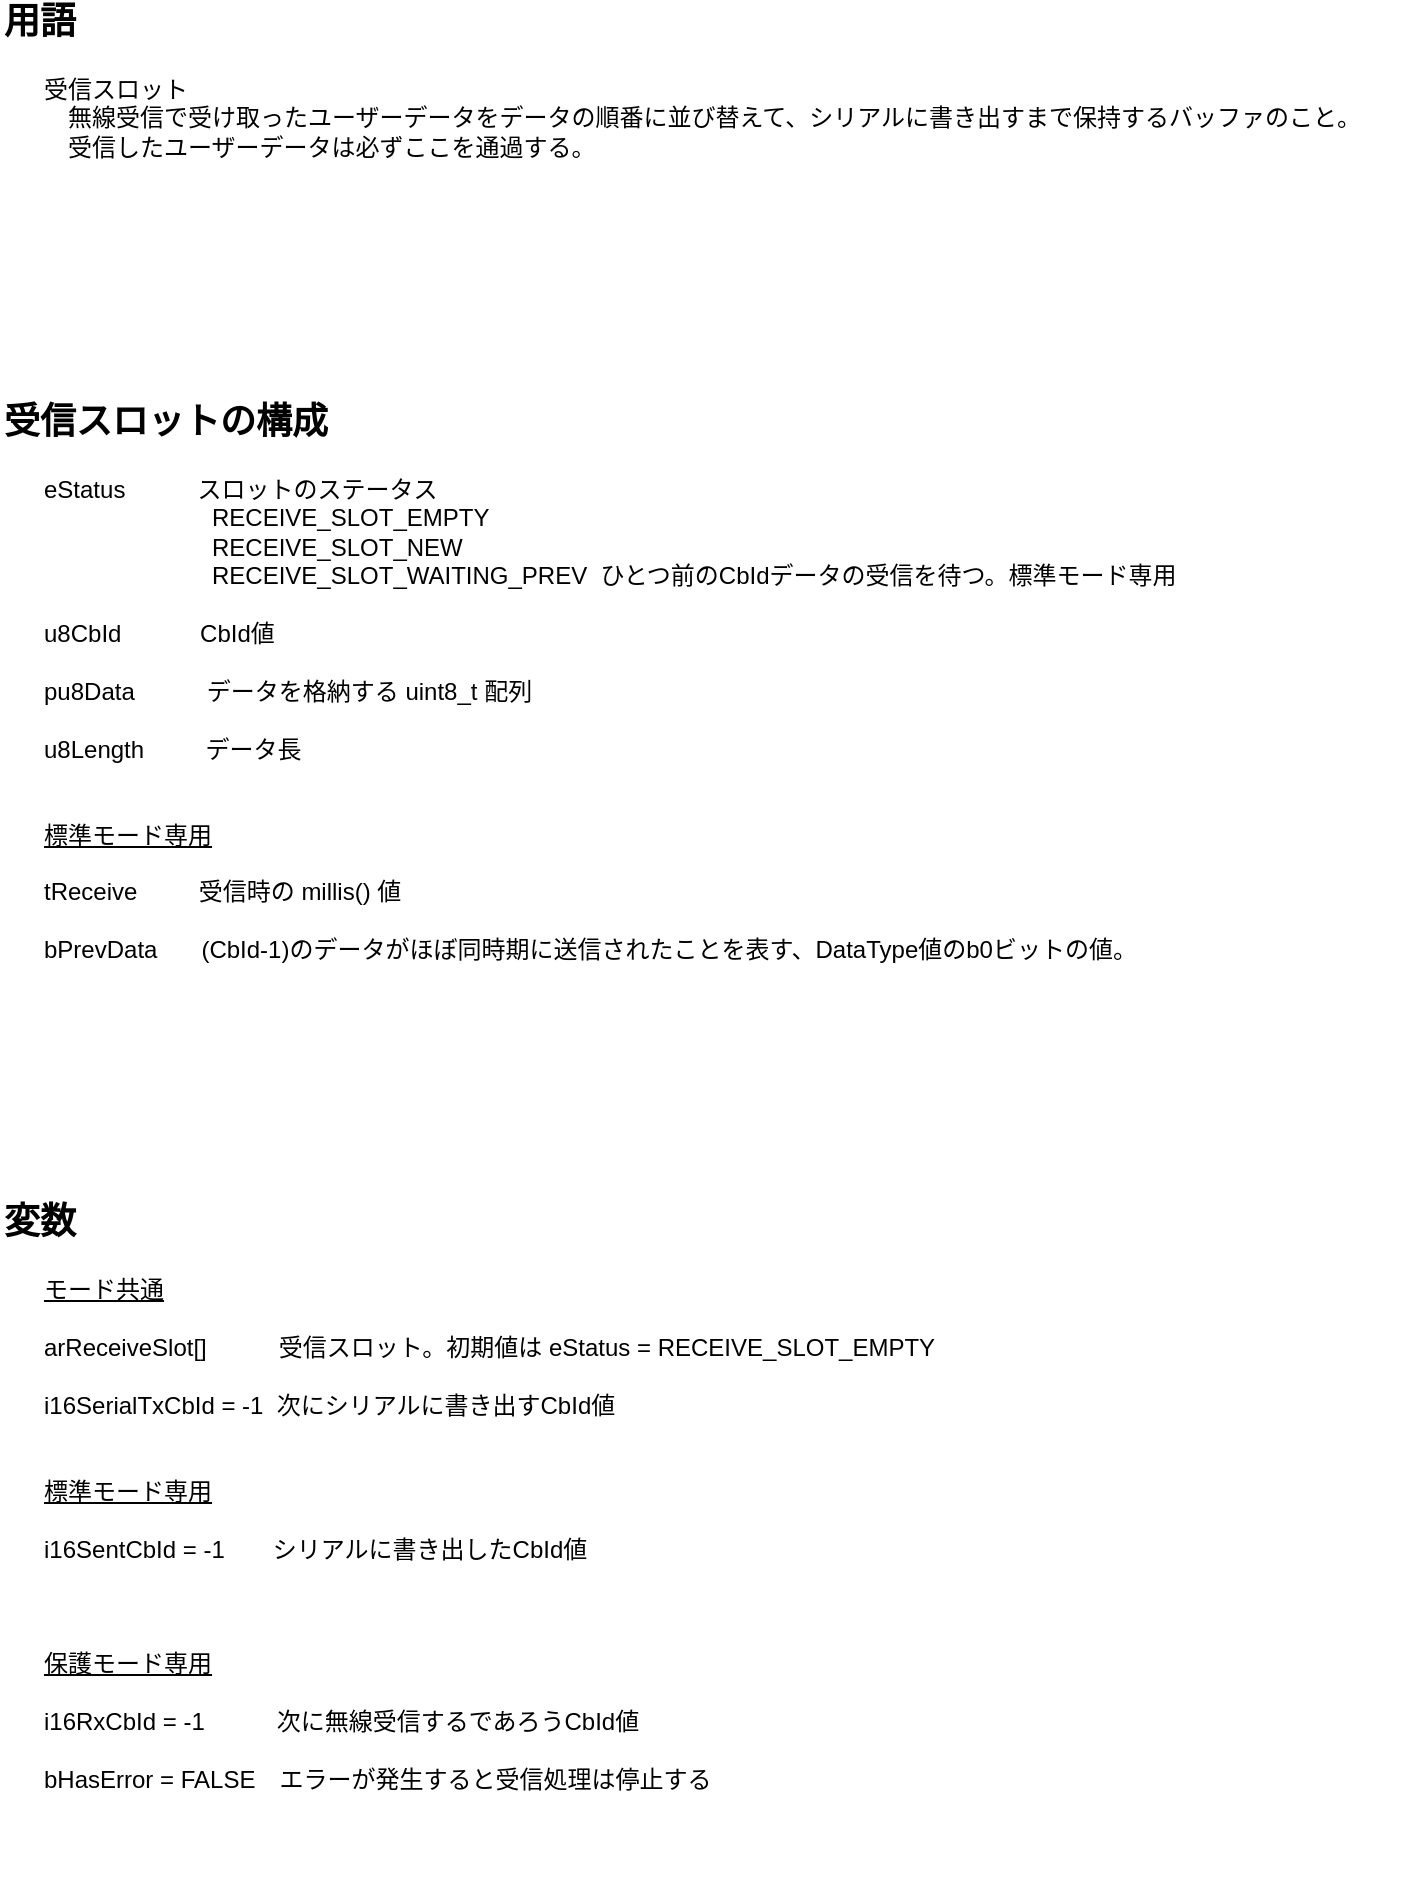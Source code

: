<mxfile version="12.3.2" type="device" pages="5"><diagram id="iVP4kRvxqCfoSOssnNKB" name="用語と変数"><mxGraphModel dx="1086" dy="846" grid="1" gridSize="10" guides="1" tooltips="1" connect="1" arrows="1" fold="1" page="1" pageScale="1" pageWidth="827" pageHeight="1169" math="0" shadow="0"><root><mxCell id="oQAG_I9kVPrvAUe4X65z-0"/><mxCell id="oQAG_I9kVPrvAUe4X65z-1" parent="oQAG_I9kVPrvAUe4X65z-0"/><mxCell id="oQAG_I9kVPrvAUe4X65z-2" value="用語" style="text;html=1;strokeColor=none;fillColor=none;align=left;verticalAlign=middle;whiteSpace=wrap;rounded=0;fontSize=18;fontStyle=1" parent="oQAG_I9kVPrvAUe4X65z-1" vertex="1"><mxGeometry x="80" y="80" width="40" height="20" as="geometry"/></mxCell><mxCell id="oQAG_I9kVPrvAUe4X65z-3" value="受信スロットの構成" style="text;html=1;strokeColor=none;fillColor=none;align=left;verticalAlign=middle;whiteSpace=wrap;rounded=0;fontSize=18;fontStyle=1" parent="oQAG_I9kVPrvAUe4X65z-1" vertex="1"><mxGeometry x="80" y="280" width="200" height="20" as="geometry"/></mxCell><mxCell id="oQAG_I9kVPrvAUe4X65z-4" value="eStatus　　　スロットのステータス&lt;br&gt;　　　　　　　RECEIVE_SLOT_EMPTY&lt;br&gt;　　　　　　　RECEIVE_SLOT_NEW&lt;br&gt;　　　　　　　RECEIVE_SLOT_WAITING_PREV&amp;nbsp; ひとつ前のCbIdデータの受信を待つ。標準モード専用&lt;br&gt;&lt;br&gt;u8CbId　　　 CbId値&lt;br&gt;&lt;br&gt;pu8Data　　　データを格納する uint8_t 配列&lt;br&gt;&lt;br&gt;u8Length　　&amp;nbsp; データ長&lt;br&gt;&lt;br&gt;&lt;u&gt;&lt;br&gt;標準モード専用&lt;/u&gt;&lt;br&gt;&lt;br&gt;tReceive　&amp;nbsp; 　受信時の millis() 値&lt;br&gt;&lt;br&gt;bPrevData　&amp;nbsp; &amp;nbsp;(CbId-1)のデータがほぼ同時期に送信されたことを表す、DataType値のb0ビットの値。" style="text;html=1;strokeColor=none;fillColor=none;align=left;verticalAlign=top;whiteSpace=wrap;rounded=0;" parent="oQAG_I9kVPrvAUe4X65z-1" vertex="1"><mxGeometry x="100" y="310" width="680" height="290" as="geometry"/></mxCell><mxCell id="oQAG_I9kVPrvAUe4X65z-5" value="受信スロット&lt;br&gt;　無線受信で受け取ったユーザーデータをデータの順番に並び替えて、シリアルに書き出すまで保持するバッファのこと。&lt;br&gt;　受信したユーザーデータは必ずここを通過する。&lt;br&gt;&lt;br&gt;" style="text;html=1;strokeColor=none;fillColor=none;align=left;verticalAlign=top;whiteSpace=wrap;rounded=0;" parent="oQAG_I9kVPrvAUe4X65z-1" vertex="1"><mxGeometry x="100" y="110" width="680" height="180" as="geometry"/></mxCell><mxCell id="CjgeFr2lkoOyxC7KVw3R-0" value="&lt;u&gt;モード共通&lt;/u&gt;&lt;br&gt;&lt;br&gt;arReceiveSlot[]　　　受信スロット。初期値は eStatus = RECEIVE_SLOT_EMPTY&lt;br&gt;&lt;br&gt;i16SerialTxCbId = -1&amp;nbsp; 次にシリアルに書き出すCbId値&lt;br&gt;&lt;u&gt;&lt;br&gt;&lt;br&gt;標準モード専用&lt;/u&gt;&lt;br&gt;&lt;br&gt;i16SentCbId = -1　　シリアルに書き出したCbId値&lt;br&gt;&lt;br&gt;&lt;br&gt;&lt;br&gt;&lt;u&gt;保護モード専用&lt;/u&gt;&lt;br&gt;&lt;br&gt;i16RxCbId = -1　　　次に無線受信するであろうCbId値&lt;br&gt;&lt;br&gt;bHasError = FALSE　エラーが発生すると受信処理は停止する" style="text;html=1;strokeColor=none;fillColor=none;align=left;verticalAlign=top;whiteSpace=wrap;rounded=0;" parent="oQAG_I9kVPrvAUe4X65z-1" vertex="1"><mxGeometry x="100" y="710" width="510" height="310" as="geometry"/></mxCell><mxCell id="CjgeFr2lkoOyxC7KVw3R-1" value="変数" style="text;html=1;strokeColor=none;fillColor=none;align=left;verticalAlign=middle;whiteSpace=wrap;rounded=0;fontSize=18;fontStyle=1" parent="oQAG_I9kVPrvAUe4X65z-1" vertex="1"><mxGeometry x="80" y="680" width="40" height="20" as="geometry"/></mxCell></root></mxGraphModel></diagram><diagram id="2Pj-SbJXZa9AKJ8PQOrY" name="受信スロット初期化"><mxGraphModel dx="1360" dy="862" grid="1" gridSize="10" guides="1" tooltips="1" connect="1" arrows="1" fold="1" page="1" pageScale="1" pageWidth="827" pageHeight="1169" math="0" shadow="0"><root><mxCell id="Suzk1QRIOhHaxydIaYOR-0"/><mxCell id="Suzk1QRIOhHaxydIaYOR-1" parent="Suzk1QRIOhHaxydIaYOR-0"/><mxCell id="Z2YxaSzKki6XMpyoUezo-0" style="edgeStyle=orthogonalEdgeStyle;rounded=0;orthogonalLoop=1;jettySize=auto;html=1;exitX=0.5;exitY=1;exitDx=0;exitDy=0;entryX=0.5;entryY=0;entryDx=0;entryDy=0;" parent="Suzk1QRIOhHaxydIaYOR-1" source="Z2YxaSzKki6XMpyoUezo-1" target="8WipKNyWQIftDbHDOivy-0" edge="1"><mxGeometry relative="1" as="geometry"><mxPoint x="176" y="350" as="targetPoint"/></mxGeometry></mxCell><mxCell id="Z2YxaSzKki6XMpyoUezo-1" value="受信スロット初期化" style="rounded=1;whiteSpace=wrap;html=1;align=center;" parent="Suzk1QRIOhHaxydIaYOR-1" vertex="1"><mxGeometry x="115" y="260" width="120" height="60" as="geometry"/></mxCell><mxCell id="Z2YxaSzKki6XMpyoUezo-2" value="&lt;h1&gt;受信スロット初期化&lt;/h1&gt;&lt;p&gt;相手から通信開始を受け取ったときに呼び出される&lt;/p&gt;" style="text;html=1;strokeColor=none;fillColor=none;spacing=5;spacingTop=-20;whiteSpace=wrap;overflow=hidden;rounded=0;align=left;" parent="Suzk1QRIOhHaxydIaYOR-1" vertex="1"><mxGeometry x="50" y="50" width="590" height="120" as="geometry"/></mxCell><mxCell id="Z2YxaSzKki6XMpyoUezo-3" value="パラメータ&lt;br&gt;&lt;span&gt;nextCbId&amp;nbsp; &amp;nbsp;次に受信するであろうCbId値&lt;br&gt;&lt;/span&gt;" style="text;html=1;strokeColor=none;fillColor=none;align=left;verticalAlign=top;whiteSpace=wrap;rounded=0;" parent="Suzk1QRIOhHaxydIaYOR-1" vertex="1"><mxGeometry x="251" y="255" width="350" height="70" as="geometry"/></mxCell><mxCell id="5TH538FwyOahWR7s10nd-1" style="edgeStyle=orthogonalEdgeStyle;rounded=0;orthogonalLoop=1;jettySize=auto;html=1;exitX=0.5;exitY=1;exitDx=0;exitDy=0;entryX=0.5;entryY=0;entryDx=0;entryDy=0;" parent="Suzk1QRIOhHaxydIaYOR-1" source="8WipKNyWQIftDbHDOivy-0" target="5TH538FwyOahWR7s10nd-0" edge="1"><mxGeometry relative="1" as="geometry"/></mxCell><mxCell id="8WipKNyWQIftDbHDOivy-0" value="i16RxCbId = nextCbId&lt;br&gt;i16SerialTxCbId = nextCbId&lt;br&gt;その他の変数は初期化&lt;br&gt;受信スロットを空にする" style="rounded=0;whiteSpace=wrap;html=1;align=left;" parent="Suzk1QRIOhHaxydIaYOR-1" vertex="1"><mxGeometry x="90" y="370" width="170" height="80" as="geometry"/></mxCell><mxCell id="5TH538FwyOahWR7s10nd-0" value="受信スロット初期化&lt;br&gt;おわり" style="rounded=1;whiteSpace=wrap;html=1;align=center;" parent="Suzk1QRIOhHaxydIaYOR-1" vertex="1"><mxGeometry x="115" y="500" width="120" height="60" as="geometry"/></mxCell></root></mxGraphModel></diagram><diagram id="4YA4vlJz9F59tbS9qxUK" name="無線受信処理"><mxGraphModel dx="1086" dy="846" grid="1" gridSize="10" guides="1" tooltips="1" connect="1" arrows="1" fold="1" page="1" pageScale="1" pageWidth="827" pageHeight="1169" math="0" shadow="0"><root><mxCell id="hV_da_Kaatwjtd09D4dJ-0"/><mxCell id="hV_da_Kaatwjtd09D4dJ-1" parent="hV_da_Kaatwjtd09D4dJ-0"/><mxCell id="9n8gGNxTEniPRVzB3j_g-1" style="edgeStyle=orthogonalEdgeStyle;rounded=0;orthogonalLoop=1;jettySize=auto;html=1;exitX=0.5;exitY=1;exitDx=0;exitDy=0;entryX=0.5;entryY=0;entryDx=0;entryDy=0;" parent="hV_da_Kaatwjtd09D4dJ-1" source="4sDAuReEiFilu5IT8pvQ-1" target="9n8gGNxTEniPRVzB3j_g-0" edge="1"><mxGeometry relative="1" as="geometry"/></mxCell><mxCell id="4sDAuReEiFilu5IT8pvQ-1" value="無線受信処理" style="rounded=1;whiteSpace=wrap;html=1;align=center;" parent="hV_da_Kaatwjtd09D4dJ-1" vertex="1"><mxGeometry x="115" y="260" width="120" height="60" as="geometry"/></mxCell><mxCell id="4sDAuReEiFilu5IT8pvQ-8" value="無線受信処理&lt;br&gt;おわり" style="rounded=1;whiteSpace=wrap;html=1;align=center;" parent="hV_da_Kaatwjtd09D4dJ-1" vertex="1"><mxGeometry x="115" y="1030" width="120" height="70" as="geometry"/></mxCell><mxCell id="4sDAuReEiFilu5IT8pvQ-11" value="&lt;h1&gt;無線受信処理&lt;/h1&gt;&lt;p&gt;無線受信コールバックから呼び出される。&lt;/p&gt;&lt;p&gt;受信コールバック処理時間を最小にするため、ここでは受信スロットへの格納のみ行っている。&lt;/p&gt;" style="text;html=1;strokeColor=none;fillColor=none;spacing=5;spacingTop=-20;whiteSpace=wrap;overflow=hidden;rounded=0;align=left;" parent="hV_da_Kaatwjtd09D4dJ-1" vertex="1"><mxGeometry x="50" y="50" width="590" height="120" as="geometry"/></mxCell><mxCell id="4sDAuReEiFilu5IT8pvQ-12" value="パラメータ&lt;br&gt;c&lt;span&gt;bId&lt;/span&gt;&lt;br&gt;&lt;div&gt;dataType&lt;/div&gt;&lt;div&gt;data&lt;/div&gt;&lt;div&gt;length&lt;/div&gt;&lt;div&gt;&lt;br&gt;&lt;/div&gt;" style="text;html=1;strokeColor=none;fillColor=none;align=left;verticalAlign=top;whiteSpace=wrap;rounded=0;" parent="hV_da_Kaatwjtd09D4dJ-1" vertex="1"><mxGeometry x="250.5" y="250" width="95" height="90" as="geometry"/></mxCell><mxCell id="vqf-oM5Qqr9eJMQVgk8--3" style="edgeStyle=orthogonalEdgeStyle;rounded=0;orthogonalLoop=1;jettySize=auto;html=1;exitX=1;exitY=0.5;exitDx=0;exitDy=0;entryX=0.5;entryY=0;entryDx=0;entryDy=0;" parent="hV_da_Kaatwjtd09D4dJ-1" source="9n8gGNxTEniPRVzB3j_g-0" target="vqf-oM5Qqr9eJMQVgk8--0" edge="1"><mxGeometry relative="1" as="geometry"/></mxCell><mxCell id="Kd0qsT6Uve0CobFLjWfB-4" style="edgeStyle=orthogonalEdgeStyle;rounded=0;orthogonalLoop=1;jettySize=auto;html=1;exitX=0.5;exitY=1;exitDx=0;exitDy=0;entryX=0.5;entryY=0;entryDx=0;entryDy=0;" parent="hV_da_Kaatwjtd09D4dJ-1" source="9n8gGNxTEniPRVzB3j_g-0" target="Kd0qsT6Uve0CobFLjWfB-0" edge="1"><mxGeometry relative="1" as="geometry"/></mxCell><mxCell id="9n8gGNxTEniPRVzB3j_g-0" value="受信スロットに空きが無い" style="rhombus;whiteSpace=wrap;html=1;align=center;" parent="hV_da_Kaatwjtd09D4dJ-1" vertex="1"><mxGeometry x="80.5" y="360" width="189" height="60" as="geometry"/></mxCell><mxCell id="9n8gGNxTEniPRVzB3j_g-4" value="Yes　" style="text;html=1;strokeColor=none;fillColor=none;align=left;verticalAlign=middle;whiteSpace=wrap;rounded=0;" parent="hV_da_Kaatwjtd09D4dJ-1" vertex="1"><mxGeometry x="256" y="360" width="203" height="20" as="geometry"/></mxCell><mxCell id="Kd0qsT6Uve0CobFLjWfB-1" style="edgeStyle=orthogonalEdgeStyle;rounded=0;orthogonalLoop=1;jettySize=auto;html=1;exitX=0.5;exitY=1;exitDx=0;exitDy=0;entryX=0.5;entryY=0;entryDx=0;entryDy=0;" parent="hV_da_Kaatwjtd09D4dJ-1" source="vqf-oM5Qqr9eJMQVgk8--0" target="4sDAuReEiFilu5IT8pvQ-8" edge="1"><mxGeometry relative="1" as="geometry"><Array as="points"><mxPoint x="565" y="1000"/><mxPoint x="175" y="1000"/></Array></mxGeometry></mxCell><mxCell id="vqf-oM5Qqr9eJMQVgk8--0" value="受信エラーLEDをON" style="rounded=0;whiteSpace=wrap;html=1;" parent="hV_da_Kaatwjtd09D4dJ-1" vertex="1"><mxGeometry x="490" y="750" width="150" height="50" as="geometry"/></mxCell><mxCell id="pTrogIGzMO0DMdokaZ5l-1" style="edgeStyle=orthogonalEdgeStyle;rounded=0;orthogonalLoop=1;jettySize=auto;html=1;exitX=0.5;exitY=1;exitDx=0;exitDy=0;entryX=0.5;entryY=0;entryDx=0;entryDy=0;" parent="hV_da_Kaatwjtd09D4dJ-1" source="vqf-oM5Qqr9eJMQVgk8--4" target="pTrogIGzMO0DMdokaZ5l-0" edge="1"><mxGeometry relative="1" as="geometry"/></mxCell><mxCell id="vqf-oM5Qqr9eJMQVgk8--4" value="受信スロットに保存&lt;br&gt;&amp;nbsp;eStatus = RECEIVE_SLOT_NOW&lt;br&gt;&amp;nbsp;tReceive = millis()&lt;br&gt;&amp;nbsp;u8Order = u8OrderNo&lt;br&gt;&amp;nbsp;u8CbId = cbId&lt;br&gt;&amp;nbsp;bPrevData = dataType &amp;amp; 1&lt;br&gt;&amp;nbsp;au8Data = data&lt;br&gt;&amp;nbsp;u8Length = length" style="rounded=0;whiteSpace=wrap;html=1;align=left;" parent="hV_da_Kaatwjtd09D4dJ-1" vertex="1"><mxGeometry x="60" y="750" width="230" height="130" as="geometry"/></mxCell><mxCell id="pTrogIGzMO0DMdokaZ5l-2" style="edgeStyle=orthogonalEdgeStyle;rounded=0;orthogonalLoop=1;jettySize=auto;html=1;exitX=0.5;exitY=1;exitDx=0;exitDy=0;" parent="hV_da_Kaatwjtd09D4dJ-1" source="pTrogIGzMO0DMdokaZ5l-0" target="4sDAuReEiFilu5IT8pvQ-8" edge="1"><mxGeometry relative="1" as="geometry"/></mxCell><mxCell id="pTrogIGzMO0DMdokaZ5l-0" value="u8OrderNo++" style="rounded=0;whiteSpace=wrap;html=1;align=center;" parent="hV_da_Kaatwjtd09D4dJ-1" vertex="1"><mxGeometry x="115" y="920" width="120" height="40" as="geometry"/></mxCell><mxCell id="Kd0qsT6Uve0CobFLjWfB-3" style="edgeStyle=orthogonalEdgeStyle;rounded=0;orthogonalLoop=1;jettySize=auto;html=1;exitX=1;exitY=0.5;exitDx=0;exitDy=0;entryX=0.5;entryY=0;entryDx=0;entryDy=0;" parent="hV_da_Kaatwjtd09D4dJ-1" source="Kd0qsT6Uve0CobFLjWfB-0" target="4sDAuReEiFilu5IT8pvQ-8" edge="1"><mxGeometry relative="1" as="geometry"><Array as="points"><mxPoint x="460" y="490"/><mxPoint x="460" y="1000"/><mxPoint x="175" y="1000"/></Array></mxGeometry></mxCell><mxCell id="Kd0qsT6Uve0CobFLjWfB-5" style="edgeStyle=orthogonalEdgeStyle;rounded=0;orthogonalLoop=1;jettySize=auto;html=1;exitX=0.5;exitY=1;exitDx=0;exitDy=0;" parent="hV_da_Kaatwjtd09D4dJ-1" source="tc90vSrYg3b3zperjQEF-0" target="vqf-oM5Qqr9eJMQVgk8--4" edge="1"><mxGeometry relative="1" as="geometry"/></mxCell><mxCell id="Kd0qsT6Uve0CobFLjWfB-0" value="cbId &amp;lt; i16RxCbId &amp;amp;&amp;amp;&lt;br&gt;cbId &amp;gt;= (i16RxCbId - 3)" style="rhombus;whiteSpace=wrap;html=1;align=center;" parent="hV_da_Kaatwjtd09D4dJ-1" vertex="1"><mxGeometry x="80.5" y="460" width="189" height="60" as="geometry"/></mxCell><mxCell id="Kd0qsT6Uve0CobFLjWfB-2" value="Yes　重複受信回避を抜けた可能性がある" style="text;html=1;strokeColor=none;fillColor=none;align=left;verticalAlign=middle;whiteSpace=wrap;rounded=0;" parent="hV_da_Kaatwjtd09D4dJ-1" vertex="1"><mxGeometry x="260" y="460" width="251" height="20" as="geometry"/></mxCell><mxCell id="tc90vSrYg3b3zperjQEF-3" style="edgeStyle=orthogonalEdgeStyle;rounded=0;orthogonalLoop=1;jettySize=auto;html=1;exitX=1;exitY=0.5;exitDx=0;exitDy=0;entryX=0.5;entryY=0;entryDx=0;entryDy=0;" parent="hV_da_Kaatwjtd09D4dJ-1" source="tc90vSrYg3b3zperjQEF-0" target="tc90vSrYg3b3zperjQEF-2" edge="1"><mxGeometry relative="1" as="geometry"/></mxCell><mxCell id="tc90vSrYg3b3zperjQEF-0" value="cbId == i16RxCbId" style="rhombus;whiteSpace=wrap;html=1;align=center;" parent="hV_da_Kaatwjtd09D4dJ-1" vertex="1"><mxGeometry x="80.5" y="560" width="189" height="60" as="geometry"/></mxCell><mxCell id="tc90vSrYg3b3zperjQEF-1" style="edgeStyle=orthogonalEdgeStyle;rounded=0;orthogonalLoop=1;jettySize=auto;html=1;exitX=0.5;exitY=1;exitDx=0;exitDy=0;" parent="hV_da_Kaatwjtd09D4dJ-1" source="Kd0qsT6Uve0CobFLjWfB-0" target="tc90vSrYg3b3zperjQEF-0" edge="1"><mxGeometry relative="1" as="geometry"><mxPoint x="175" y="520" as="sourcePoint"/><mxPoint x="175" y="630" as="targetPoint"/></mxGeometry></mxCell><mxCell id="tc90vSrYg3b3zperjQEF-4" style="edgeStyle=orthogonalEdgeStyle;rounded=0;orthogonalLoop=1;jettySize=auto;html=1;exitX=0.5;exitY=1;exitDx=0;exitDy=0;entryX=0.5;entryY=0;entryDx=0;entryDy=0;" parent="hV_da_Kaatwjtd09D4dJ-1" source="tc90vSrYg3b3zperjQEF-2" target="vqf-oM5Qqr9eJMQVgk8--4" edge="1"><mxGeometry relative="1" as="geometry"/></mxCell><mxCell id="tc90vSrYg3b3zperjQEF-2" value="i16RxCbId = (i16RxCbId + 1) &amp;amp; 127" style="rounded=0;whiteSpace=wrap;html=1;align=center;" parent="hV_da_Kaatwjtd09D4dJ-1" vertex="1"><mxGeometry x="210" y="640" width="220" height="40" as="geometry"/></mxCell></root></mxGraphModel></diagram><diagram id="lcS63tW7fF-3Y3jMHW_D" name="受信スロット処理（保護）"><mxGraphModel dx="1086" dy="846" grid="1" gridSize="10" guides="1" tooltips="1" connect="1" arrows="1" fold="1" page="1" pageScale="1" pageWidth="827" pageHeight="1169" math="0" shadow="0"><root><mxCell id="uNBliwg8_eo9vZG3jNwp-0"/><mxCell id="uNBliwg8_eo9vZG3jNwp-1" parent="uNBliwg8_eo9vZG3jNwp-0"/><mxCell id="rGV1nuKFBRfsmSnDKuEC-0" value="&lt;h1&gt;受信スロット処理（保護モード）&lt;/h1&gt;&lt;p&gt;EVENT_TICK_TIMERから呼び出される。&lt;/p&gt;" style="text;html=1;strokeColor=none;fillColor=none;spacing=5;spacingTop=-20;whiteSpace=wrap;overflow=hidden;rounded=0;align=left;" parent="uNBliwg8_eo9vZG3jNwp-1" vertex="1"><mxGeometry x="50" y="50" width="590" height="120" as="geometry"/></mxCell><mxCell id="NZG1SdPkXAWxDfyhwlbu-7" style="edgeStyle=orthogonalEdgeStyle;rounded=0;orthogonalLoop=1;jettySize=auto;html=1;exitX=1;exitY=0.5;exitDx=0;exitDy=0;" parent="uNBliwg8_eo9vZG3jNwp-1" source="NZG1SdPkXAWxDfyhwlbu-14" target="NZG1SdPkXAWxDfyhwlbu-6" edge="1"><mxGeometry relative="1" as="geometry"><Array as="points"><mxPoint x="330" y="634"/><mxPoint x="330" y="910"/><mxPoint x="158" y="910"/></Array></mxGeometry></mxCell><mxCell id="BfMRR4G4eNuQ5gUFfJL1-4" style="edgeStyle=orthogonalEdgeStyle;rounded=0;orthogonalLoop=1;jettySize=auto;html=1;exitX=0.5;exitY=1;exitDx=0;exitDy=0;entryX=0.5;entryY=0;entryDx=0;entryDy=0;" parent="uNBliwg8_eo9vZG3jNwp-1" source="BfMRR4G4eNuQ5gUFfJL1-1" target="BfMRR4G4eNuQ5gUFfJL1-3" edge="1"><mxGeometry relative="1" as="geometry"/></mxCell><mxCell id="BfMRR4G4eNuQ5gUFfJL1-1" value="シリアルに書き出す" style="rounded=0;whiteSpace=wrap;html=1;align=center;" parent="uNBliwg8_eo9vZG3jNwp-1" vertex="1"><mxGeometry x="340" y="570" width="140" height="40" as="geometry"/></mxCell><mxCell id="NZG1SdPkXAWxDfyhwlbu-0" style="edgeStyle=orthogonalEdgeStyle;rounded=0;orthogonalLoop=1;jettySize=auto;html=1;exitX=1;exitY=0.5;exitDx=0;exitDy=0;" parent="uNBliwg8_eo9vZG3jNwp-1" source="BfMRR4G4eNuQ5gUFfJL1-3" target="BfMRR4G4eNuQ5gUFfJL1-7" edge="1"><mxGeometry relative="1" as="geometry"/></mxCell><mxCell id="NZG1SdPkXAWxDfyhwlbu-10" style="edgeStyle=orthogonalEdgeStyle;rounded=0;orthogonalLoop=1;jettySize=auto;html=1;exitX=0.5;exitY=1;exitDx=0;exitDy=0;" parent="uNBliwg8_eo9vZG3jNwp-1" source="BfMRR4G4eNuQ5gUFfJL1-3" target="NZG1SdPkXAWxDfyhwlbu-6" edge="1"><mxGeometry relative="1" as="geometry"><Array as="points"><mxPoint x="410" y="910"/><mxPoint x="158" y="910"/></Array></mxGeometry></mxCell><mxCell id="BfMRR4G4eNuQ5gUFfJL1-3" value="成功" style="rhombus;whiteSpace=wrap;html=1;align=center;" parent="uNBliwg8_eo9vZG3jNwp-1" vertex="1"><mxGeometry x="370" y="634" width="80" height="40" as="geometry"/></mxCell><mxCell id="NZG1SdPkXAWxDfyhwlbu-8" style="edgeStyle=orthogonalEdgeStyle;rounded=0;orthogonalLoop=1;jettySize=auto;html=1;exitX=0.5;exitY=1;exitDx=0;exitDy=0;entryX=0.5;entryY=0;entryDx=0;entryDy=0;" parent="uNBliwg8_eo9vZG3jNwp-1" source="BfMRR4G4eNuQ5gUFfJL1-7" target="NZG1SdPkXAWxDfyhwlbu-6" edge="1"><mxGeometry relative="1" as="geometry"><Array as="points"><mxPoint x="530" y="910"/><mxPoint x="158" y="910"/></Array></mxGeometry></mxCell><mxCell id="BfMRR4G4eNuQ5gUFfJL1-7" value="eStatus&lt;br&gt;&amp;nbsp;= RECEIVE_SLOT_EMPTY&lt;br&gt;&lt;br&gt;i16SerialTxCbId&lt;br&gt;&amp;nbsp;= (i16SerialTxCbId + 1) &amp;amp; 127" style="rounded=0;whiteSpace=wrap;html=1;align=left;" parent="uNBliwg8_eo9vZG3jNwp-1" vertex="1"><mxGeometry x="440" y="698" width="180" height="90" as="geometry"/></mxCell><mxCell id="DnG_nJDrOOlXTVCLI59K-0" style="edgeStyle=orthogonalEdgeStyle;rounded=0;orthogonalLoop=1;jettySize=auto;html=1;exitX=0.5;exitY=1;exitDx=0;exitDy=0;entryX=0.5;entryY=0;entryDx=0;entryDy=0;" edge="1" parent="uNBliwg8_eo9vZG3jNwp-1" source="NZG1SdPkXAWxDfyhwlbu-1" target="mr_tgNh6FVs9urGnovr8-0"><mxGeometry relative="1" as="geometry"/></mxCell><mxCell id="NZG1SdPkXAWxDfyhwlbu-1" value="受信スロット処理&lt;br&gt;(保護モード)" style="rounded=1;whiteSpace=wrap;html=1;align=center;" parent="uNBliwg8_eo9vZG3jNwp-1" vertex="1"><mxGeometry x="98" y="210" width="120" height="60" as="geometry"/></mxCell><mxCell id="NZG1SdPkXAWxDfyhwlbu-3" style="edgeStyle=orthogonalEdgeStyle;rounded=0;orthogonalLoop=1;jettySize=auto;html=1;exitX=0.5;exitY=1;exitDx=0;exitDy=0;entryX=0.5;entryY=0;entryDx=0;entryDy=0;" parent="uNBliwg8_eo9vZG3jNwp-1" source="mgtm-vwhpLxP-5yd9zdV-0" target="mgtm-vwhpLxP-5yd9zdV-2" edge="1"><mxGeometry relative="1" as="geometry"><mxPoint x="158" y="560" as="targetPoint"/></mxGeometry></mxCell><mxCell id="NZG1SdPkXAWxDfyhwlbu-6" value="受信スロット処理&lt;br&gt;(保護モード)&lt;br&gt;おわり" style="rounded=1;whiteSpace=wrap;html=1;align=center;" parent="uNBliwg8_eo9vZG3jNwp-1" vertex="1"><mxGeometry x="98" y="940" width="120" height="70" as="geometry"/></mxCell><mxCell id="UCRRNTyrVDQYiZxqUllo-4" style="edgeStyle=orthogonalEdgeStyle;rounded=0;orthogonalLoop=1;jettySize=auto;html=1;exitX=0.5;exitY=1;exitDx=0;exitDy=0;entryX=0.5;entryY=0;entryDx=0;entryDy=0;" parent="uNBliwg8_eo9vZG3jNwp-1" source="NZG1SdPkXAWxDfyhwlbu-14" target="4vJ_4ANj4aFPuDggABgw-0" edge="1"><mxGeometry relative="1" as="geometry"/></mxCell><mxCell id="NZG1SdPkXAWxDfyhwlbu-14" value="受信スロットが&lt;br&gt;いっぱい" style="rhombus;whiteSpace=wrap;html=1;align=center;" parent="uNBliwg8_eo9vZG3jNwp-1" vertex="1"><mxGeometry x="98" y="604" width="120" height="60" as="geometry"/></mxCell><mxCell id="4vJ_4ANj4aFPuDggABgw-6" value="" style="edgeStyle=orthogonalEdgeStyle;rounded=0;orthogonalLoop=1;jettySize=auto;html=1;" parent="uNBliwg8_eo9vZG3jNwp-1" source="4vJ_4ANj4aFPuDggABgw-0" target="4vJ_4ANj4aFPuDggABgw-5" edge="1"><mxGeometry relative="1" as="geometry"/></mxCell><mxCell id="4vJ_4ANj4aFPuDggABgw-0" value="受信エラーLEDをON" style="rounded=0;whiteSpace=wrap;html=1;" parent="uNBliwg8_eo9vZG3jNwp-1" vertex="1"><mxGeometry x="83" y="694" width="150" height="40" as="geometry"/></mxCell><mxCell id="UCRRNTyrVDQYiZxqUllo-1" style="edgeStyle=orthogonalEdgeStyle;rounded=0;orthogonalLoop=1;jettySize=auto;html=1;exitX=0.5;exitY=1;exitDx=0;exitDy=0;entryX=0.5;entryY=0;entryDx=0;entryDy=0;" parent="uNBliwg8_eo9vZG3jNwp-1" source="4vJ_4ANj4aFPuDggABgw-5" target="NZG1SdPkXAWxDfyhwlbu-6" edge="1"><mxGeometry relative="1" as="geometry"><mxPoint x="160" y="1118" as="targetPoint"/><Array as="points"><mxPoint x="158" y="880"/><mxPoint x="158" y="880"/></Array></mxGeometry></mxCell><mxCell id="4vJ_4ANj4aFPuDggABgw-5" value="bHasError = TRUE" style="rounded=0;whiteSpace=wrap;html=1;" parent="uNBliwg8_eo9vZG3jNwp-1" vertex="1"><mxGeometry x="85.5" y="764" width="145" height="40" as="geometry"/></mxCell><mxCell id="4vJ_4ANj4aFPuDggABgw-4" value="Yes" style="text;html=1;align=center;verticalAlign=middle;resizable=0;points=[];;autosize=1;" parent="uNBliwg8_eo9vZG3jNwp-1" vertex="1"><mxGeometry x="168" y="654" width="40" height="20" as="geometry"/></mxCell><mxCell id="mr_tgNh6FVs9urGnovr8-2" style="edgeStyle=orthogonalEdgeStyle;rounded=0;orthogonalLoop=1;jettySize=auto;html=1;exitX=1;exitY=0.5;exitDx=0;exitDy=0;entryX=0.5;entryY=0;entryDx=0;entryDy=0;" parent="uNBliwg8_eo9vZG3jNwp-1" source="mr_tgNh6FVs9urGnovr8-0" target="NZG1SdPkXAWxDfyhwlbu-6" edge="1"><mxGeometry relative="1" as="geometry"><Array as="points"><mxPoint x="650" y="370"/><mxPoint x="650" y="910"/><mxPoint x="158" y="910"/></Array></mxGeometry></mxCell><mxCell id="mr_tgNh6FVs9urGnovr8-0" value="bHasError" style="rhombus;whiteSpace=wrap;html=1;align=center;" parent="uNBliwg8_eo9vZG3jNwp-1" vertex="1"><mxGeometry x="89.5" y="350" width="137" height="40" as="geometry"/></mxCell><mxCell id="mr_tgNh6FVs9urGnovr8-4" value="※おかしな使い方をしない限り&lt;br&gt;発生しない。例えば送信機を２&lt;br&gt;台使用するとか" style="text;html=1;strokeColor=none;fillColor=none;align=left;verticalAlign=middle;whiteSpace=wrap;rounded=0;" parent="uNBliwg8_eo9vZG3jNwp-1" vertex="1"><mxGeometry x="73" y="834" width="195" height="20" as="geometry"/></mxCell><mxCell id="mgtm-vwhpLxP-5yd9zdV-0" value="受信スロットから&lt;br&gt;u8CbId == i16SerialTxCbId&lt;br&gt;を探す" style="rounded=0;whiteSpace=wrap;html=1;align=center;" parent="uNBliwg8_eo9vZG3jNwp-1" vertex="1"><mxGeometry x="73" y="430" width="170" height="60" as="geometry"/></mxCell><mxCell id="mgtm-vwhpLxP-5yd9zdV-1" style="edgeStyle=orthogonalEdgeStyle;rounded=0;orthogonalLoop=1;jettySize=auto;html=1;exitX=0.5;exitY=1;exitDx=0;exitDy=0;" parent="uNBliwg8_eo9vZG3jNwp-1" source="mr_tgNh6FVs9urGnovr8-0" target="mgtm-vwhpLxP-5yd9zdV-0" edge="1"><mxGeometry relative="1" as="geometry"><mxPoint x="158" y="390" as="sourcePoint"/><mxPoint x="158" y="560" as="targetPoint"/></mxGeometry></mxCell><mxCell id="mgtm-vwhpLxP-5yd9zdV-3" style="edgeStyle=orthogonalEdgeStyle;rounded=0;orthogonalLoop=1;jettySize=auto;html=1;exitX=1;exitY=0.5;exitDx=0;exitDy=0;entryX=0.5;entryY=0;entryDx=0;entryDy=0;" parent="uNBliwg8_eo9vZG3jNwp-1" source="mgtm-vwhpLxP-5yd9zdV-2" target="BfMRR4G4eNuQ5gUFfJL1-1" edge="1"><mxGeometry relative="1" as="geometry"/></mxCell><mxCell id="mgtm-vwhpLxP-5yd9zdV-4" style="edgeStyle=orthogonalEdgeStyle;rounded=0;orthogonalLoop=1;jettySize=auto;html=1;exitX=0.5;exitY=1;exitDx=0;exitDy=0;entryX=0.5;entryY=0;entryDx=0;entryDy=0;" parent="uNBliwg8_eo9vZG3jNwp-1" source="mgtm-vwhpLxP-5yd9zdV-2" target="NZG1SdPkXAWxDfyhwlbu-14" edge="1"><mxGeometry relative="1" as="geometry"/></mxCell><mxCell id="mgtm-vwhpLxP-5yd9zdV-2" value="見つかった" style="rhombus;whiteSpace=wrap;html=1;align=center;" parent="uNBliwg8_eo9vZG3jNwp-1" vertex="1"><mxGeometry x="98" y="524" width="120" height="46" as="geometry"/></mxCell></root></mxGraphModel></diagram><diagram name="受信スロット処理（標準）" id="Bi9eBx5vwtcwJU-FdaWa"><mxGraphModel dx="1086" dy="846" grid="1" gridSize="10" guides="1" tooltips="1" connect="1" arrows="1" fold="1" page="1" pageScale="1" pageWidth="827" pageHeight="1169" math="0" shadow="0"><root><mxCell id="mqbDVetgb70gDw4PLN4V-0"/><mxCell id="mqbDVetgb70gDw4PLN4V-1" parent="mqbDVetgb70gDw4PLN4V-0"/><mxCell id="mqbDVetgb70gDw4PLN4V-2" style="edgeStyle=orthogonalEdgeStyle;rounded=0;orthogonalLoop=1;jettySize=auto;html=1;exitX=1;exitY=0.5;exitDx=0;exitDy=0;entryX=0.5;entryY=0;entryDx=0;entryDy=0;" parent="mqbDVetgb70gDw4PLN4V-1" source="mqbDVetgb70gDw4PLN4V-4" target="mqbDVetgb70gDw4PLN4V-34" edge="1"><mxGeometry relative="1" as="geometry"><mxPoint x="622" y="1423" as="targetPoint"/></mxGeometry></mxCell><mxCell id="mqbDVetgb70gDw4PLN4V-3" style="edgeStyle=orthogonalEdgeStyle;rounded=0;orthogonalLoop=1;jettySize=auto;html=1;exitX=0.5;exitY=1;exitDx=0;exitDy=0;entryX=0.5;entryY=0;entryDx=0;entryDy=0;" parent="mqbDVetgb70gDw4PLN4V-1" source="mqbDVetgb70gDw4PLN4V-4" target="mqbDVetgb70gDw4PLN4V-7" edge="1"><mxGeometry relative="1" as="geometry"/></mxCell><mxCell id="mqbDVetgb70gDw4PLN4V-4" value="! bPrev" style="rhombus;whiteSpace=wrap;html=1;align=center;" parent="mqbDVetgb70gDw4PLN4V-1" vertex="1"><mxGeometry x="179.5" y="1243" width="120" height="41" as="geometry"/></mxCell><mxCell id="mqbDVetgb70gDw4PLN4V-5" style="edgeStyle=orthogonalEdgeStyle;rounded=0;orthogonalLoop=1;jettySize=auto;html=1;exitX=1;exitY=0.5;exitDx=0;exitDy=0;entryX=0.5;entryY=0;entryDx=0;entryDy=0;" parent="mqbDVetgb70gDw4PLN4V-1" source="mqbDVetgb70gDw4PLN4V-7" target="mqbDVetgb70gDw4PLN4V-34" edge="1"><mxGeometry relative="1" as="geometry"><mxPoint x="622" y="1423" as="targetPoint"/></mxGeometry></mxCell><mxCell id="mqbDVetgb70gDw4PLN4V-6" style="edgeStyle=orthogonalEdgeStyle;rounded=0;orthogonalLoop=1;jettySize=auto;html=1;exitX=0.5;exitY=1;exitDx=0;exitDy=0;entryX=0.5;entryY=0;entryDx=0;entryDy=0;" parent="mqbDVetgb70gDw4PLN4V-1" source="mqbDVetgb70gDw4PLN4V-7" target="mqbDVetgb70gDw4PLN4V-17" edge="1"><mxGeometry relative="1" as="geometry"/></mxCell><mxCell id="mqbDVetgb70gDw4PLN4V-7" value="(u8CbId -1) &amp;amp;127&lt;br&gt;&amp;nbsp;==i16SentCbId" style="rhombus;whiteSpace=wrap;html=1;align=center;" parent="mqbDVetgb70gDw4PLN4V-1" vertex="1"><mxGeometry x="155" y="1303" width="170" height="61" as="geometry"/></mxCell><mxCell id="mqbDVetgb70gDw4PLN4V-10" value="シリアルに送信" style="rounded=0;whiteSpace=wrap;html=1;align=center;" parent="mqbDVetgb70gDw4PLN4V-1" vertex="1"><mxGeometry x="183" y="535" width="111" height="41" as="geometry"/></mxCell><mxCell id="mqbDVetgb70gDw4PLN4V-11" style="edgeStyle=orthogonalEdgeStyle;rounded=0;orthogonalLoop=1;jettySize=auto;html=1;exitX=0.5;exitY=1;exitDx=0;exitDy=0;entryX=0.5;entryY=0;entryDx=0;entryDy=0;" parent="mqbDVetgb70gDw4PLN4V-1" source="mqbDVetgb70gDw4PLN4V-12" target="mqbDVetgb70gDw4PLN4V-15" edge="1"><mxGeometry relative="1" as="geometry"/></mxCell><mxCell id="mqbDVetgb70gDw4PLN4V-12" value="受信スロットから最も若いCbIdをもつスロットを抽出" style="rounded=0;whiteSpace=wrap;html=1;align=center;" parent="mqbDVetgb70gDw4PLN4V-1" vertex="1"><mxGeometry x="170" y="1003" width="140" height="61" as="geometry"/></mxCell><mxCell id="Yrj3i54J9uVpleLvh3W4-1" style="edgeStyle=orthogonalEdgeStyle;rounded=0;orthogonalLoop=1;jettySize=auto;html=1;exitX=0;exitY=0.5;exitDx=0;exitDy=0;entryX=0.5;entryY=0;entryDx=0;entryDy=0;" parent="mqbDVetgb70gDw4PLN4V-1" source="mqbDVetgb70gDw4PLN4V-15" target="mqbDVetgb70gDw4PLN4V-19" edge="1"><mxGeometry relative="1" as="geometry"><Array as="points"><mxPoint x="120" y="1103"/><mxPoint x="120" y="1483"/><mxPoint x="240" y="1483"/></Array></mxGeometry></mxCell><mxCell id="Yrj3i54J9uVpleLvh3W4-6" style="edgeStyle=orthogonalEdgeStyle;rounded=0;orthogonalLoop=1;jettySize=auto;html=1;exitX=0.5;exitY=1;exitDx=0;exitDy=0;" parent="mqbDVetgb70gDw4PLN4V-1" source="mqbDVetgb70gDw4PLN4V-15" target="Yrj3i54J9uVpleLvh3W4-2" edge="1"><mxGeometry relative="1" as="geometry"/></mxCell><mxCell id="mqbDVetgb70gDw4PLN4V-15" value="スロットに無い" style="rhombus;whiteSpace=wrap;html=1;align=center;" parent="mqbDVetgb70gDw4PLN4V-1" vertex="1"><mxGeometry x="180" y="1083" width="120" height="41" as="geometry"/></mxCell><mxCell id="Yrj3i54J9uVpleLvh3W4-5" style="edgeStyle=orthogonalEdgeStyle;rounded=0;orthogonalLoop=1;jettySize=auto;html=1;exitX=0.5;exitY=1;exitDx=0;exitDy=0;entryX=0.5;entryY=0;entryDx=0;entryDy=0;" parent="mqbDVetgb70gDw4PLN4V-1" source="mqbDVetgb70gDw4PLN4V-17" target="mqbDVetgb70gDw4PLN4V-19" edge="1"><mxGeometry relative="1" as="geometry"/></mxCell><mxCell id="mqbDVetgb70gDw4PLN4V-17" value="受信待ちとしてスロットに保存" style="rounded=0;whiteSpace=wrap;html=1;align=center;" parent="mqbDVetgb70gDw4PLN4V-1" vertex="1"><mxGeometry x="169.5" y="1388" width="140" height="61" as="geometry"/></mxCell><mxCell id="mqbDVetgb70gDw4PLN4V-18" style="edgeStyle=orthogonalEdgeStyle;rounded=0;orthogonalLoop=1;jettySize=auto;html=1;exitX=0.5;exitY=1;exitDx=0;exitDy=0;entryX=0.5;entryY=0;entryDx=0;entryDy=0;" parent="mqbDVetgb70gDw4PLN4V-1" source="mqbDVetgb70gDw4PLN4V-19" target="mqbDVetgb70gDw4PLN4V-24" edge="1"><mxGeometry relative="1" as="geometry"/></mxCell><mxCell id="mqbDVetgb70gDw4PLN4V-19" value="スロットから時間切れを探す" style="rounded=0;whiteSpace=wrap;html=1;align=center;" parent="mqbDVetgb70gDw4PLN4V-1" vertex="1"><mxGeometry x="180" y="1585" width="120" height="61" as="geometry"/></mxCell><mxCell id="mqbDVetgb70gDw4PLN4V-20" style="edgeStyle=orthogonalEdgeStyle;rounded=0;orthogonalLoop=1;jettySize=auto;html=1;exitX=0.5;exitY=1;exitDx=0;exitDy=0;entryX=0.5;entryY=0;entryDx=0;entryDy=0;" parent="mqbDVetgb70gDw4PLN4V-1" source="mqbDVetgb70gDw4PLN4V-21" target="mqbDVetgb70gDw4PLN4V-36" edge="1"><mxGeometry relative="1" as="geometry"><mxPoint x="240" y="310" as="targetPoint"/></mxGeometry></mxCell><mxCell id="mqbDVetgb70gDw4PLN4V-21" value="&lt;span style=&quot;white-space: normal&quot;&gt;受信スロット処理&lt;/span&gt;&lt;br style=&quot;white-space: normal&quot;&gt;&lt;span style=&quot;white-space: normal&quot;&gt;（標準モード）&lt;/span&gt;" style="rounded=1;whiteSpace=wrap;html=1;align=center;" parent="mqbDVetgb70gDw4PLN4V-1" vertex="1"><mxGeometry x="178.5" y="200" width="120" height="60" as="geometry"/></mxCell><mxCell id="mqbDVetgb70gDw4PLN4V-22" style="edgeStyle=orthogonalEdgeStyle;rounded=0;orthogonalLoop=1;jettySize=auto;html=1;exitX=0;exitY=0.5;exitDx=0;exitDy=0;" parent="mqbDVetgb70gDw4PLN4V-1" source="mqbDVetgb70gDw4PLN4V-24" target="mqbDVetgb70gDw4PLN4V-25" edge="1"><mxGeometry relative="1" as="geometry"><Array as="points"><mxPoint x="180" y="1705"/><mxPoint x="120" y="1705"/><mxPoint x="120" y="1910"/><mxPoint x="240" y="1910"/></Array></mxGeometry></mxCell><mxCell id="mqbDVetgb70gDw4PLN4V-23" style="edgeStyle=orthogonalEdgeStyle;rounded=0;orthogonalLoop=1;jettySize=auto;html=1;exitX=0.5;exitY=1;exitDx=0;exitDy=0;entryX=0.5;entryY=0;entryDx=0;entryDy=0;" parent="mqbDVetgb70gDw4PLN4V-1" source="mqbDVetgb70gDw4PLN4V-24" target="mqbDVetgb70gDw4PLN4V-27" edge="1"><mxGeometry relative="1" as="geometry"/></mxCell><mxCell id="mqbDVetgb70gDw4PLN4V-24" value="スロットにない" style="rhombus;whiteSpace=wrap;html=1;align=center;" parent="mqbDVetgb70gDw4PLN4V-1" vertex="1"><mxGeometry x="180" y="1685" width="120" height="41" as="geometry"/></mxCell><mxCell id="mqbDVetgb70gDw4PLN4V-25" value="&lt;span style=&quot;white-space: normal&quot;&gt;受信スロット処理&lt;/span&gt;&lt;br style=&quot;white-space: normal&quot;&gt;&lt;span style=&quot;white-space: normal&quot;&gt;おわり&lt;/span&gt;" style="rounded=1;whiteSpace=wrap;html=1;align=center;" parent="mqbDVetgb70gDw4PLN4V-1" vertex="1"><mxGeometry x="180" y="1935" width="120" height="61" as="geometry"/></mxCell><mxCell id="mqbDVetgb70gDw4PLN4V-26" style="edgeStyle=orthogonalEdgeStyle;rounded=0;orthogonalLoop=1;jettySize=auto;html=1;exitX=0.5;exitY=1;exitDx=0;exitDy=0;entryX=0.5;entryY=0;entryDx=0;entryDy=0;" parent="mqbDVetgb70gDw4PLN4V-1" source="mqbDVetgb70gDw4PLN4V-27" target="mqbDVetgb70gDw4PLN4V-36" edge="1"><mxGeometry relative="1" as="geometry"><Array as="points"><mxPoint x="240" y="1840"/><mxPoint x="750" y="1840"/><mxPoint x="750" y="300"/><mxPoint x="239" y="300"/></Array></mxGeometry></mxCell><mxCell id="mqbDVetgb70gDw4PLN4V-27" value="連続するCbIdをさかのぼって、最も古いCbIdを&lt;br&gt;i16SerialTxCbIdに設定する" style="rounded=0;whiteSpace=wrap;html=1;align=center;" parent="mqbDVetgb70gDw4PLN4V-1" vertex="1"><mxGeometry x="154.5" y="1760" width="170" height="61" as="geometry"/></mxCell><mxCell id="mqbDVetgb70gDw4PLN4V-28" value="重複受信回避を200msに設定していること、&lt;br&gt;標準モードでは再送信しないことにより&lt;br&gt;古いパケットは受信しえない。&lt;br&gt;古いパケットと思われるものがあるとすれば、&lt;br&gt;長時間受信できずに、CbIdが１周するような&lt;br&gt;パターンになる&lt;br&gt;その時には受信スロットは空になっているので&lt;br&gt;問題ないはず" style="text;html=1;align=left;verticalAlign=middle;resizable=0;points=[];;autosize=1;" parent="mqbDVetgb70gDw4PLN4V-1" vertex="1"><mxGeometry x="511.5" y="60" width="270" height="120" as="geometry"/></mxCell><mxCell id="mqbDVetgb70gDw4PLN4V-33" style="edgeStyle=orthogonalEdgeStyle;rounded=0;orthogonalLoop=1;jettySize=auto;html=1;exitX=0.5;exitY=1;exitDx=0;exitDy=0;entryX=0.5;entryY=0;entryDx=0;entryDy=0;" parent="mqbDVetgb70gDw4PLN4V-1" source="mqbDVetgb70gDw4PLN4V-34" target="mqbDVetgb70gDw4PLN4V-36" edge="1"><mxGeometry relative="1" as="geometry"><mxPoint x="760" y="820" as="targetPoint"/><Array as="points"><mxPoint x="470" y="1470"/><mxPoint x="750" y="1470"/><mxPoint x="750" y="300"/><mxPoint x="239" y="300"/></Array></mxGeometry></mxCell><mxCell id="mqbDVetgb70gDw4PLN4V-34" value="//送信したいCbIdに設定&lt;br&gt;i16SerialTxCbId = u8CbId" style="rounded=0;whiteSpace=wrap;html=1;align=left;" parent="mqbDVetgb70gDw4PLN4V-1" vertex="1"><mxGeometry x="390" y="1388" width="160" height="61" as="geometry"/></mxCell><mxCell id="mqbDVetgb70gDw4PLN4V-57" style="edgeStyle=orthogonalEdgeStyle;rounded=0;orthogonalLoop=1;jettySize=auto;html=1;exitX=0.5;exitY=1;exitDx=0;exitDy=0;" parent="mqbDVetgb70gDw4PLN4V-1" source="mqbDVetgb70gDw4PLN4V-36" target="mqbDVetgb70gDw4PLN4V-55" edge="1"><mxGeometry relative="1" as="geometry"/></mxCell><mxCell id="Yrj3i54J9uVpleLvh3W4-17" style="edgeStyle=orthogonalEdgeStyle;rounded=0;orthogonalLoop=1;jettySize=auto;html=1;exitX=1;exitY=0.5;exitDx=0;exitDy=0;entryX=0.5;entryY=0;entryDx=0;entryDy=0;" parent="mqbDVetgb70gDw4PLN4V-1" source="mqbDVetgb70gDw4PLN4V-36" target="mqbDVetgb70gDw4PLN4V-12" edge="1"><mxGeometry relative="1" as="geometry"><Array as="points"><mxPoint x="680" y="351"/><mxPoint x="680" y="940"/><mxPoint x="240" y="940"/></Array></mxGeometry></mxCell><mxCell id="mqbDVetgb70gDw4PLN4V-36" value="i16SerialTxCbId == -1" style="rhombus;whiteSpace=wrap;html=1;align=center;" parent="mqbDVetgb70gDw4PLN4V-1" vertex="1"><mxGeometry x="157" y="325" width="163" height="51" as="geometry"/></mxCell><mxCell id="mqbDVetgb70gDw4PLN4V-37" style="edgeStyle=orthogonalEdgeStyle;rounded=0;orthogonalLoop=1;jettySize=auto;html=1;exitX=1;exitY=0.5;exitDx=0;exitDy=0;entryX=0.5;entryY=0;entryDx=0;entryDy=0;" parent="mqbDVetgb70gDw4PLN4V-1" source="mqbDVetgb70gDw4PLN4V-39" target="mqbDVetgb70gDw4PLN4V-10" edge="1"><mxGeometry relative="1" as="geometry"><Array as="points"><mxPoint x="484" y="805"/><mxPoint x="484" y="495"/><mxPoint x="239" y="495"/></Array><mxPoint x="260" y="525" as="targetPoint"/></mxGeometry></mxCell><mxCell id="Yrj3i54J9uVpleLvh3W4-0" style="edgeStyle=orthogonalEdgeStyle;rounded=0;orthogonalLoop=1;jettySize=auto;html=1;exitX=0.5;exitY=1;exitDx=0;exitDy=0;entryX=0.5;entryY=0;entryDx=0;entryDy=0;" parent="mqbDVetgb70gDw4PLN4V-1" source="mqbDVetgb70gDw4PLN4V-39" target="mqbDVetgb70gDw4PLN4V-47" edge="1"><mxGeometry relative="1" as="geometry"/></mxCell><mxCell id="mqbDVetgb70gDw4PLN4V-39" value="スロットにあった" style="rhombus;whiteSpace=wrap;html=1;align=center;" parent="mqbDVetgb70gDw4PLN4V-1" vertex="1"><mxGeometry x="180" y="785" width="120" height="41" as="geometry"/></mxCell><mxCell id="mqbDVetgb70gDw4PLN4V-40" style="edgeStyle=orthogonalEdgeStyle;rounded=0;orthogonalLoop=1;jettySize=auto;html=1;exitX=0.5;exitY=1;exitDx=0;exitDy=0;entryX=0.5;entryY=0;entryDx=0;entryDy=0;" parent="mqbDVetgb70gDw4PLN4V-1" source="mqbDVetgb70gDw4PLN4V-41" target="mqbDVetgb70gDw4PLN4V-39" edge="1"><mxGeometry relative="1" as="geometry"/></mxCell><mxCell id="mqbDVetgb70gDw4PLN4V-41" value="//送信したCbIdを記憶&lt;br&gt;i16SentCbId = i16SerialTxCbId&lt;br&gt;//次に送信したいCbId&lt;br&gt;i16SerialTxCbId&amp;nbsp;= (i16SerialTxCbId + 1) &amp;amp; 127" style="rounded=0;whiteSpace=wrap;html=1;align=left;" parent="mqbDVetgb70gDw4PLN4V-1" vertex="1"><mxGeometry x="110" y="695" width="260" height="67" as="geometry"/></mxCell><mxCell id="mqbDVetgb70gDw4PLN4V-42" style="edgeStyle=orthogonalEdgeStyle;rounded=0;orthogonalLoop=1;jettySize=auto;html=1;exitX=0.5;exitY=1;exitDx=0;exitDy=0;" parent="mqbDVetgb70gDw4PLN4V-1" source="mqbDVetgb70gDw4PLN4V-44" target="mqbDVetgb70gDw4PLN4V-41" edge="1"><mxGeometry relative="1" as="geometry"/></mxCell><mxCell id="Yrj3i54J9uVpleLvh3W4-18" style="edgeStyle=orthogonalEdgeStyle;rounded=0;orthogonalLoop=1;jettySize=auto;html=1;exitX=0;exitY=0.5;exitDx=0;exitDy=0;entryX=0.5;entryY=0;entryDx=0;entryDy=0;" parent="mqbDVetgb70gDw4PLN4V-1" source="mqbDVetgb70gDw4PLN4V-44" target="mqbDVetgb70gDw4PLN4V-25" edge="1"><mxGeometry relative="1" as="geometry"><Array as="points"><mxPoint x="40" y="611"/><mxPoint x="40" y="1910"/><mxPoint x="240" y="1910"/></Array></mxGeometry></mxCell><mxCell id="mqbDVetgb70gDw4PLN4V-44" value="失敗" style="rhombus;whiteSpace=wrap;html=1;align=center;" parent="mqbDVetgb70gDw4PLN4V-1" vertex="1"><mxGeometry x="195" y="595" width="90" height="31" as="geometry"/></mxCell><mxCell id="mqbDVetgb70gDw4PLN4V-45" style="edgeStyle=orthogonalEdgeStyle;rounded=0;orthogonalLoop=1;jettySize=auto;html=1;exitX=0.5;exitY=1;exitDx=0;exitDy=0;entryX=0.5;entryY=0;entryDx=0;entryDy=0;" parent="mqbDVetgb70gDw4PLN4V-1" source="mqbDVetgb70gDw4PLN4V-10" target="mqbDVetgb70gDw4PLN4V-44" edge="1"><mxGeometry relative="1" as="geometry"><mxPoint x="240" y="605" as="sourcePoint"/><mxPoint x="240" y="741" as="targetPoint"/></mxGeometry></mxCell><mxCell id="Yrj3i54J9uVpleLvh3W4-12" style="edgeStyle=orthogonalEdgeStyle;rounded=0;orthogonalLoop=1;jettySize=auto;html=1;exitX=0.5;exitY=1;exitDx=0;exitDy=0;" parent="mqbDVetgb70gDw4PLN4V-1" source="mqbDVetgb70gDw4PLN4V-47" target="mqbDVetgb70gDw4PLN4V-12" edge="1"><mxGeometry relative="1" as="geometry"/></mxCell><mxCell id="mqbDVetgb70gDw4PLN4V-47" value="i16SerialTxCbId = -1" style="rounded=0;whiteSpace=wrap;html=1;align=center;" parent="mqbDVetgb70gDw4PLN4V-1" vertex="1"><mxGeometry x="170" y="895" width="140" height="31" as="geometry"/></mxCell><mxCell id="mqbDVetgb70gDw4PLN4V-50" value="送信したいスロットのポインタを渡す" style="text;html=1;align=center;verticalAlign=middle;resizable=0;points=[];;autosize=1;" parent="mqbDVetgb70gDw4PLN4V-1" vertex="1"><mxGeometry x="133.5" y="505" width="220" height="20" as="geometry"/></mxCell><mxCell id="mqbDVetgb70gDw4PLN4V-51" value="前のCbIdは&lt;br&gt;すでに処理済" style="text;html=1;align=left;verticalAlign=middle;resizable=0;points=[];;autosize=1;" parent="mqbDVetgb70gDw4PLN4V-1" vertex="1"><mxGeometry x="325" y="1297" width="90" height="30" as="geometry"/></mxCell><mxCell id="mqbDVetgb70gDw4PLN4V-52" value="直前のCbIdは&lt;br&gt;無いそうだ" style="text;html=1;align=left;verticalAlign=middle;resizable=0;points=[];;autosize=1;" parent="mqbDVetgb70gDw4PLN4V-1" vertex="1"><mxGeometry x="300" y="1228" width="90" height="30" as="geometry"/></mxCell><mxCell id="mqbDVetgb70gDw4PLN4V-53" value="&lt;h1&gt;受信スロット処理（標準モード）&lt;/h1&gt;&lt;p&gt;EVENT_TICK_TIMERから呼び出される。&lt;br&gt;&lt;/p&gt;" style="text;html=1;strokeColor=none;fillColor=none;spacing=5;spacingTop=-20;whiteSpace=wrap;overflow=hidden;rounded=0;align=left;" parent="mqbDVetgb70gDw4PLN4V-1" vertex="1"><mxGeometry x="40" y="30" width="430" height="70" as="geometry"/></mxCell><mxCell id="mqbDVetgb70gDw4PLN4V-56" style="edgeStyle=orthogonalEdgeStyle;rounded=0;orthogonalLoop=1;jettySize=auto;html=1;exitX=1;exitY=0.5;exitDx=0;exitDy=0;entryX=0.5;entryY=0;entryDx=0;entryDy=0;" parent="mqbDVetgb70gDw4PLN4V-1" source="mqbDVetgb70gDw4PLN4V-55" target="mqbDVetgb70gDw4PLN4V-47" edge="1"><mxGeometry relative="1" as="geometry"><mxPoint x="240" y="735" as="targetPoint"/><Array as="points"><mxPoint x="640" y="426"/><mxPoint x="640" y="865"/><mxPoint x="240" y="865"/></Array></mxGeometry></mxCell><mxCell id="mqbDVetgb70gDw4PLN4V-60" style="edgeStyle=orthogonalEdgeStyle;rounded=0;orthogonalLoop=1;jettySize=auto;html=1;exitX=0.5;exitY=1;exitDx=0;exitDy=0;entryX=0.5;entryY=0;entryDx=0;entryDy=0;" parent="mqbDVetgb70gDw4PLN4V-1" source="mqbDVetgb70gDw4PLN4V-55" target="mqbDVetgb70gDw4PLN4V-10" edge="1"><mxGeometry relative="1" as="geometry"/></mxCell><mxCell id="mqbDVetgb70gDw4PLN4V-55" value="スロットにない" style="rhombus;whiteSpace=wrap;html=1;align=center;" parent="mqbDVetgb70gDw4PLN4V-1" vertex="1"><mxGeometry x="178.5" y="405" width="120" height="41" as="geometry"/></mxCell><mxCell id="Yrj3i54J9uVpleLvh3W4-3" style="edgeStyle=orthogonalEdgeStyle;rounded=0;orthogonalLoop=1;jettySize=auto;html=1;exitX=0;exitY=0.5;exitDx=0;exitDy=0;entryX=0.5;entryY=0;entryDx=0;entryDy=0;" parent="mqbDVetgb70gDw4PLN4V-1" source="Yrj3i54J9uVpleLvh3W4-2" target="mqbDVetgb70gDw4PLN4V-19" edge="1"><mxGeometry relative="1" as="geometry"><Array as="points"><mxPoint x="120" y="1173"/><mxPoint x="120" y="1483"/><mxPoint x="240" y="1483"/></Array></mxGeometry></mxCell><mxCell id="Yrj3i54J9uVpleLvh3W4-4" style="edgeStyle=orthogonalEdgeStyle;rounded=0;orthogonalLoop=1;jettySize=auto;html=1;exitX=0.5;exitY=1;exitDx=0;exitDy=0;entryX=0.5;entryY=0;entryDx=0;entryDy=0;" parent="mqbDVetgb70gDw4PLN4V-1" source="Yrj3i54J9uVpleLvh3W4-2" target="mqbDVetgb70gDw4PLN4V-4" edge="1"><mxGeometry relative="1" as="geometry"/></mxCell><mxCell id="Yrj3i54J9uVpleLvh3W4-2" value="それは受信待ち" style="rhombus;whiteSpace=wrap;html=1;align=center;" parent="mqbDVetgb70gDw4PLN4V-1" vertex="1"><mxGeometry x="180" y="1153" width="120" height="41" as="geometry"/></mxCell><mxCell id="Yrj3i54J9uVpleLvh3W4-8" value="" style="rounded=0;whiteSpace=wrap;html=1;fillColor=none;dashed=1;strokeColor=#6c8ebf;strokeWidth=2;" parent="mqbDVetgb70gDw4PLN4V-1" vertex="1"><mxGeometry x="79.5" y="460" width="490" height="386" as="geometry"/></mxCell><mxCell id="Yrj3i54J9uVpleLvh3W4-9" value="&lt;font color=&quot;#7ea6e0&quot;&gt;シリアル送信ブロック&lt;/font&gt;" style="text;html=1;align=center;verticalAlign=middle;resizable=0;points=[];;autosize=1;" parent="mqbDVetgb70gDw4PLN4V-1" vertex="1"><mxGeometry x="440" y="440" width="140" height="20" as="geometry"/></mxCell><mxCell id="Yrj3i54J9uVpleLvh3W4-10" value="" style="rounded=0;whiteSpace=wrap;html=1;fillColor=none;dashed=1;strokeColor=#6c8ebf;strokeWidth=2;" parent="mqbDVetgb70gDw4PLN4V-1" vertex="1"><mxGeometry x="90" y="978" width="495" height="538" as="geometry"/></mxCell><mxCell id="Yrj3i54J9uVpleLvh3W4-13" value="&lt;font color=&quot;#7ea6e0&quot;&gt;若いCbIdから順番に処理するブロック&lt;/font&gt;" style="text;html=1;align=right;verticalAlign=middle;resizable=0;points=[];;autosize=1;" parent="mqbDVetgb70gDw4PLN4V-1" vertex="1"><mxGeometry x="360" y="958" width="220" height="20" as="geometry"/></mxCell><mxCell id="Yrj3i54J9uVpleLvh3W4-14" value="" style="rounded=0;whiteSpace=wrap;html=1;fillColor=none;dashed=1;strokeColor=#6c8ebf;strokeWidth=2;" parent="mqbDVetgb70gDw4PLN4V-1" vertex="1"><mxGeometry x="85" y="1555" width="495" height="321" as="geometry"/></mxCell><mxCell id="Yrj3i54J9uVpleLvh3W4-15" value="&lt;font color=&quot;#7ea6e0&quot;&gt;時間切れCbId処理ブロック&lt;/font&gt;" style="text;html=1;align=right;verticalAlign=middle;resizable=0;points=[];;autosize=1;" parent="mqbDVetgb70gDw4PLN4V-1" vertex="1"><mxGeometry x="420" y="1535" width="160" height="20" as="geometry"/></mxCell></root></mxGraphModel></diagram></mxfile>